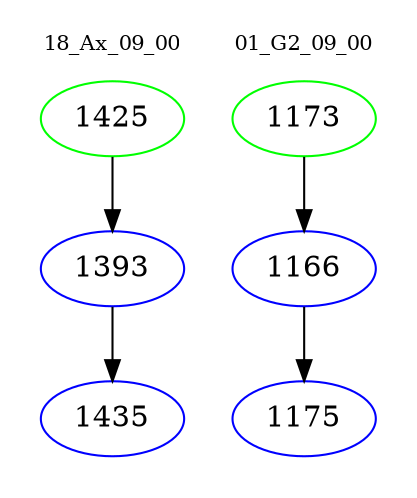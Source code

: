 digraph{
subgraph cluster_0 {
color = white
label = "18_Ax_09_00";
fontsize=10;
T0_1425 [label="1425", color="green"]
T0_1425 -> T0_1393 [color="black"]
T0_1393 [label="1393", color="blue"]
T0_1393 -> T0_1435 [color="black"]
T0_1435 [label="1435", color="blue"]
}
subgraph cluster_1 {
color = white
label = "01_G2_09_00";
fontsize=10;
T1_1173 [label="1173", color="green"]
T1_1173 -> T1_1166 [color="black"]
T1_1166 [label="1166", color="blue"]
T1_1166 -> T1_1175 [color="black"]
T1_1175 [label="1175", color="blue"]
}
}
